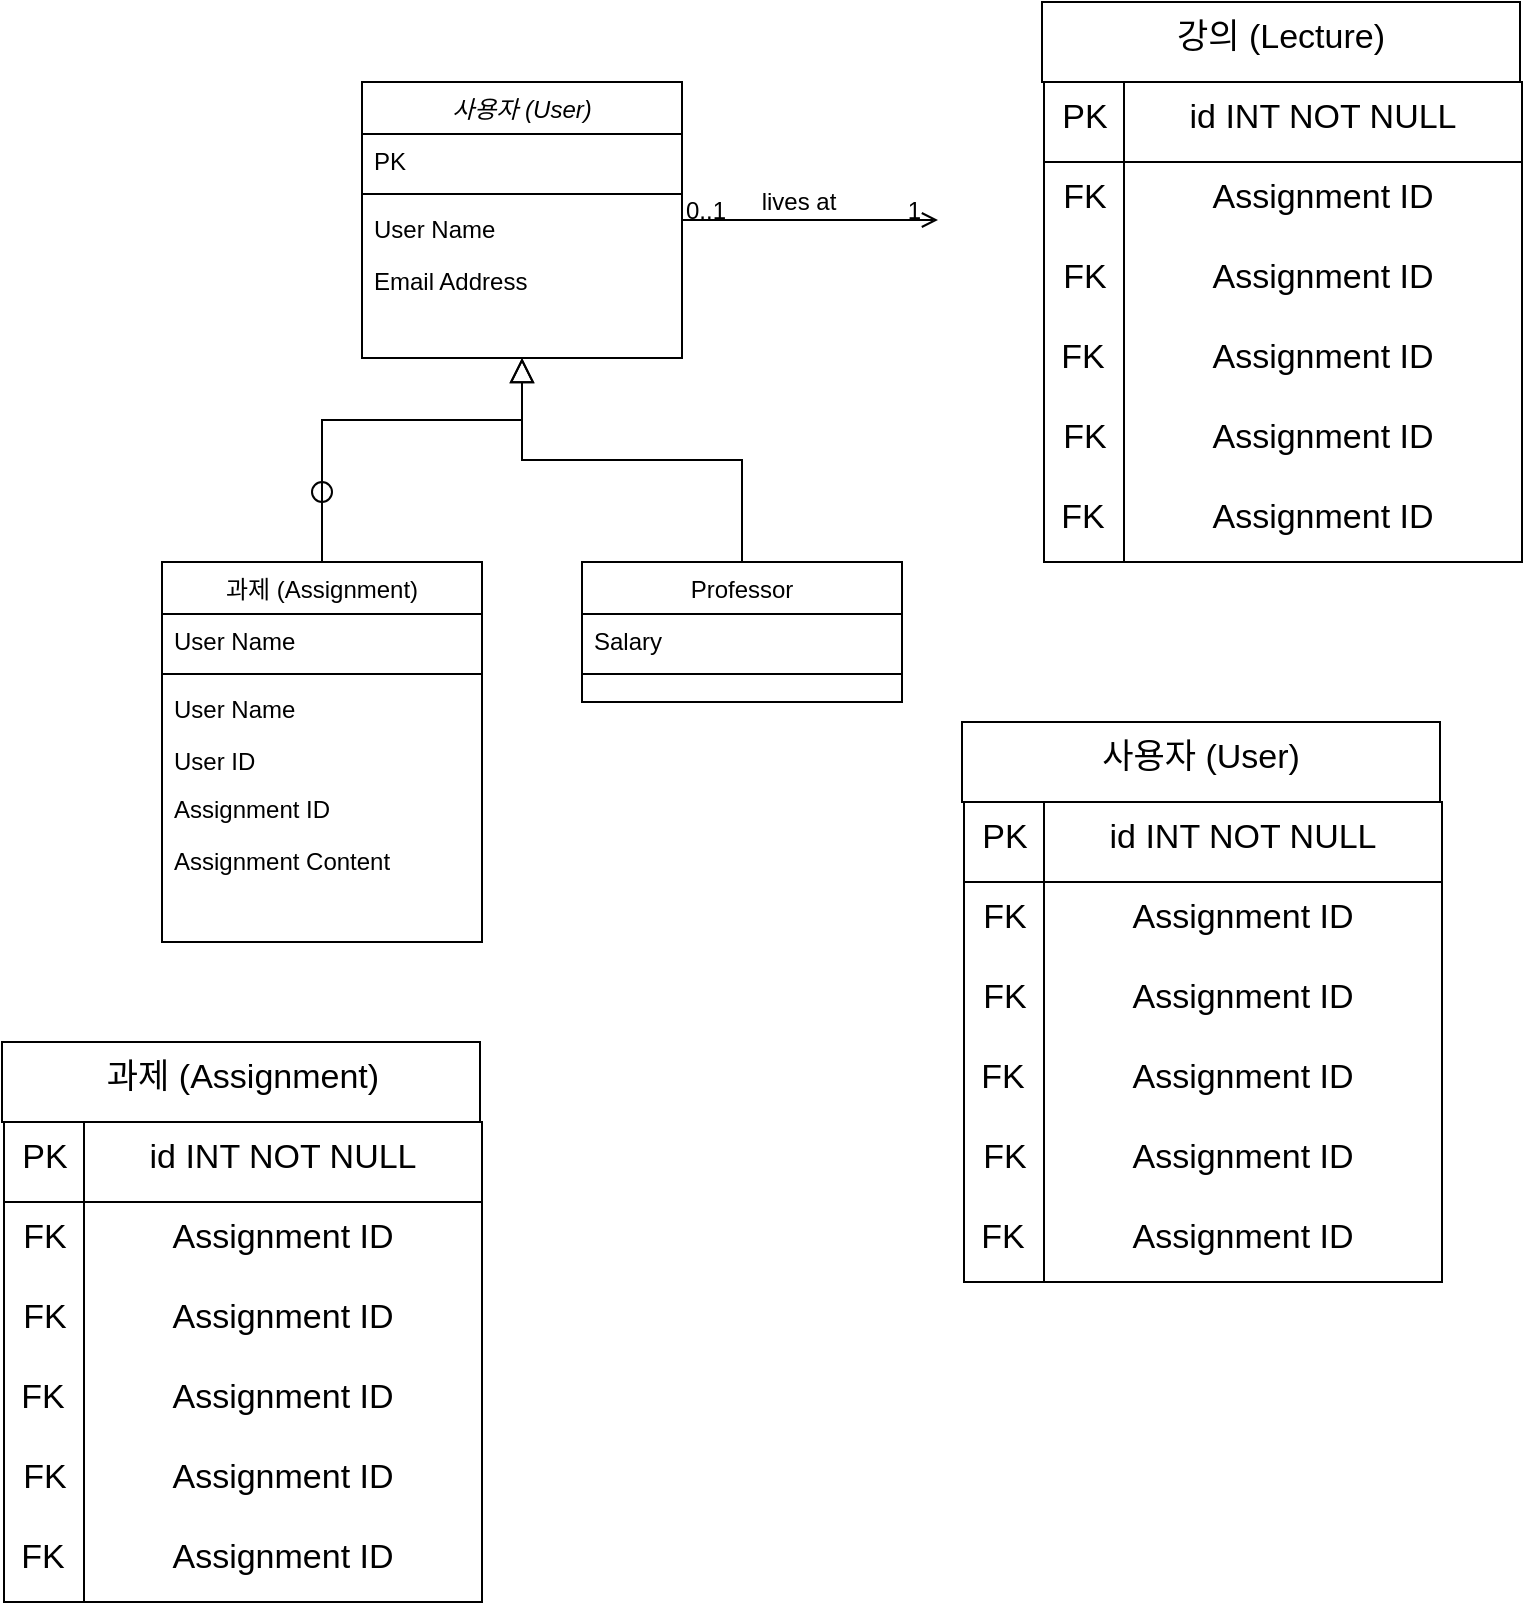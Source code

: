 <mxfile version="20.2.6" type="device"><diagram id="C5RBs43oDa-KdzZeNtuy" name="Page-1"><mxGraphModel dx="1038" dy="547" grid="1" gridSize="10" guides="1" tooltips="1" connect="1" arrows="1" fold="1" page="1" pageScale="1" pageWidth="827" pageHeight="1169" math="0" shadow="0"><root><mxCell id="WIyWlLk6GJQsqaUBKTNV-0"/><mxCell id="WIyWlLk6GJQsqaUBKTNV-1" parent="WIyWlLk6GJQsqaUBKTNV-0"/><mxCell id="zkfFHV4jXpPFQw0GAbJ--0" value="사용자 (User)" style="swimlane;fontStyle=2;align=center;verticalAlign=top;childLayout=stackLayout;horizontal=1;startSize=26;horizontalStack=0;resizeParent=1;resizeLast=0;collapsible=1;marginBottom=0;rounded=0;shadow=0;strokeWidth=1;" parent="WIyWlLk6GJQsqaUBKTNV-1" vertex="1"><mxGeometry x="220" y="120" width="160" height="138" as="geometry"><mxRectangle x="230" y="140" width="160" height="26" as="alternateBounds"/></mxGeometry></mxCell><mxCell id="zkfFHV4jXpPFQw0GAbJ--1" value="PK" style="text;align=left;verticalAlign=top;spacingLeft=4;spacingRight=4;overflow=hidden;rotatable=0;points=[[0,0.5],[1,0.5]];portConstraint=eastwest;" parent="zkfFHV4jXpPFQw0GAbJ--0" vertex="1"><mxGeometry y="26" width="160" height="26" as="geometry"/></mxCell><mxCell id="CTh-umBBTsBGGbRNy4oR-5" value="" style="line;html=1;strokeWidth=1;align=left;verticalAlign=middle;spacingTop=-1;spacingLeft=3;spacingRight=3;rotatable=0;labelPosition=right;points=[];portConstraint=eastwest;" vertex="1" parent="zkfFHV4jXpPFQw0GAbJ--0"><mxGeometry y="52" width="160" height="8" as="geometry"/></mxCell><mxCell id="zkfFHV4jXpPFQw0GAbJ--3" value="User Name" style="text;align=left;verticalAlign=top;spacingLeft=4;spacingRight=4;overflow=hidden;rotatable=0;points=[[0,0.5],[1,0.5]];portConstraint=eastwest;rounded=0;shadow=0;html=0;" parent="zkfFHV4jXpPFQw0GAbJ--0" vertex="1"><mxGeometry y="60" width="160" height="26" as="geometry"/></mxCell><mxCell id="CTh-umBBTsBGGbRNy4oR-6" value="Email Address" style="text;align=left;verticalAlign=top;spacingLeft=4;spacingRight=4;overflow=hidden;rotatable=0;points=[[0,0.5],[1,0.5]];portConstraint=eastwest;rounded=0;shadow=0;html=0;" vertex="1" parent="zkfFHV4jXpPFQw0GAbJ--0"><mxGeometry y="86" width="160" height="26" as="geometry"/></mxCell><mxCell id="zkfFHV4jXpPFQw0GAbJ--6" value="과제 (Assignment)" style="swimlane;fontStyle=0;align=center;verticalAlign=top;childLayout=stackLayout;horizontal=1;startSize=26;horizontalStack=0;resizeParent=1;resizeLast=0;collapsible=1;marginBottom=0;rounded=0;shadow=0;strokeWidth=1;" parent="WIyWlLk6GJQsqaUBKTNV-1" vertex="1"><mxGeometry x="120" y="360" width="160" height="190" as="geometry"><mxRectangle x="130" y="380" width="160" height="26" as="alternateBounds"/></mxGeometry></mxCell><mxCell id="zkfFHV4jXpPFQw0GAbJ--7" value="User Name" style="text;align=left;verticalAlign=top;spacingLeft=4;spacingRight=4;overflow=hidden;rotatable=0;points=[[0,0.5],[1,0.5]];portConstraint=eastwest;" parent="zkfFHV4jXpPFQw0GAbJ--6" vertex="1"><mxGeometry y="26" width="160" height="26" as="geometry"/></mxCell><mxCell id="CTh-umBBTsBGGbRNy4oR-3" value="" style="line;html=1;strokeWidth=1;align=left;verticalAlign=middle;spacingTop=-1;spacingLeft=3;spacingRight=3;rotatable=0;labelPosition=right;points=[];portConstraint=eastwest;" vertex="1" parent="zkfFHV4jXpPFQw0GAbJ--6"><mxGeometry y="52" width="160" height="8" as="geometry"/></mxCell><mxCell id="CTh-umBBTsBGGbRNy4oR-4" value="User Name" style="text;align=left;verticalAlign=top;spacingLeft=4;spacingRight=4;overflow=hidden;rotatable=0;points=[[0,0.5],[1,0.5]];portConstraint=eastwest;" vertex="1" parent="zkfFHV4jXpPFQw0GAbJ--6"><mxGeometry y="60" width="160" height="26" as="geometry"/></mxCell><mxCell id="zkfFHV4jXpPFQw0GAbJ--8" value="User ID&#10;" style="text;align=left;verticalAlign=top;spacingLeft=4;spacingRight=4;overflow=hidden;rotatable=0;points=[[0,0.5],[1,0.5]];portConstraint=eastwest;rounded=0;shadow=0;html=0;" parent="zkfFHV4jXpPFQw0GAbJ--6" vertex="1"><mxGeometry y="86" width="160" height="24" as="geometry"/></mxCell><mxCell id="CTh-umBBTsBGGbRNy4oR-0" value="Assignment ID" style="text;align=left;verticalAlign=top;spacingLeft=4;spacingRight=4;overflow=hidden;rotatable=0;points=[[0,0.5],[1,0.5]];portConstraint=eastwest;rounded=0;shadow=0;html=0;" vertex="1" parent="zkfFHV4jXpPFQw0GAbJ--6"><mxGeometry y="110" width="160" height="26" as="geometry"/></mxCell><mxCell id="CTh-umBBTsBGGbRNy4oR-1" value="Assignment Content" style="text;align=left;verticalAlign=top;spacingLeft=4;spacingRight=4;overflow=hidden;rotatable=0;points=[[0,0.5],[1,0.5]];portConstraint=eastwest;rounded=0;shadow=0;html=0;" vertex="1" parent="zkfFHV4jXpPFQw0GAbJ--6"><mxGeometry y="136" width="160" height="30" as="geometry"/></mxCell><mxCell id="zkfFHV4jXpPFQw0GAbJ--12" value="" style="endArrow=block;endSize=10;endFill=0;shadow=0;strokeWidth=1;rounded=0;edgeStyle=elbowEdgeStyle;elbow=vertical;startArrow=none;" parent="WIyWlLk6GJQsqaUBKTNV-1" source="CTh-umBBTsBGGbRNy4oR-12" target="zkfFHV4jXpPFQw0GAbJ--0" edge="1"><mxGeometry width="160" relative="1" as="geometry"><mxPoint x="200" y="203" as="sourcePoint"/><mxPoint x="200" y="203" as="targetPoint"/></mxGeometry></mxCell><mxCell id="zkfFHV4jXpPFQw0GAbJ--13" value="Professor" style="swimlane;fontStyle=0;align=center;verticalAlign=top;childLayout=stackLayout;horizontal=1;startSize=26;horizontalStack=0;resizeParent=1;resizeLast=0;collapsible=1;marginBottom=0;rounded=0;shadow=0;strokeWidth=1;" parent="WIyWlLk6GJQsqaUBKTNV-1" vertex="1"><mxGeometry x="330" y="360" width="160" height="70" as="geometry"><mxRectangle x="340" y="380" width="170" height="26" as="alternateBounds"/></mxGeometry></mxCell><mxCell id="zkfFHV4jXpPFQw0GAbJ--14" value="Salary" style="text;align=left;verticalAlign=top;spacingLeft=4;spacingRight=4;overflow=hidden;rotatable=0;points=[[0,0.5],[1,0.5]];portConstraint=eastwest;" parent="zkfFHV4jXpPFQw0GAbJ--13" vertex="1"><mxGeometry y="26" width="160" height="26" as="geometry"/></mxCell><mxCell id="zkfFHV4jXpPFQw0GAbJ--15" value="" style="line;html=1;strokeWidth=1;align=left;verticalAlign=middle;spacingTop=-1;spacingLeft=3;spacingRight=3;rotatable=0;labelPosition=right;points=[];portConstraint=eastwest;" parent="zkfFHV4jXpPFQw0GAbJ--13" vertex="1"><mxGeometry y="52" width="160" height="8" as="geometry"/></mxCell><mxCell id="zkfFHV4jXpPFQw0GAbJ--16" value="" style="endArrow=block;endSize=10;endFill=0;shadow=0;strokeWidth=1;rounded=0;edgeStyle=elbowEdgeStyle;elbow=vertical;" parent="WIyWlLk6GJQsqaUBKTNV-1" source="zkfFHV4jXpPFQw0GAbJ--13" target="zkfFHV4jXpPFQw0GAbJ--0" edge="1"><mxGeometry width="160" relative="1" as="geometry"><mxPoint x="210" y="373" as="sourcePoint"/><mxPoint x="310" y="271" as="targetPoint"/></mxGeometry></mxCell><mxCell id="zkfFHV4jXpPFQw0GAbJ--26" value="" style="endArrow=open;shadow=0;strokeWidth=1;rounded=0;endFill=1;edgeStyle=elbowEdgeStyle;elbow=vertical;" parent="WIyWlLk6GJQsqaUBKTNV-1" source="zkfFHV4jXpPFQw0GAbJ--0" edge="1"><mxGeometry x="0.5" y="41" relative="1" as="geometry"><mxPoint x="380" y="192" as="sourcePoint"/><mxPoint x="508" y="189" as="targetPoint"/><mxPoint x="-40" y="32" as="offset"/></mxGeometry></mxCell><mxCell id="zkfFHV4jXpPFQw0GAbJ--27" value="0..1" style="resizable=0;align=left;verticalAlign=bottom;labelBackgroundColor=none;fontSize=12;" parent="zkfFHV4jXpPFQw0GAbJ--26" connectable="0" vertex="1"><mxGeometry x="-1" relative="1" as="geometry"><mxPoint y="4" as="offset"/></mxGeometry></mxCell><mxCell id="zkfFHV4jXpPFQw0GAbJ--28" value="1" style="resizable=0;align=right;verticalAlign=bottom;labelBackgroundColor=none;fontSize=12;" parent="zkfFHV4jXpPFQw0GAbJ--26" connectable="0" vertex="1"><mxGeometry x="1" relative="1" as="geometry"><mxPoint x="-7" y="4" as="offset"/></mxGeometry></mxCell><mxCell id="zkfFHV4jXpPFQw0GAbJ--29" value="lives at" style="text;html=1;resizable=0;points=[];;align=center;verticalAlign=middle;labelBackgroundColor=none;rounded=0;shadow=0;strokeWidth=1;fontSize=12;" parent="zkfFHV4jXpPFQw0GAbJ--26" vertex="1" connectable="0"><mxGeometry x="0.5" y="49" relative="1" as="geometry"><mxPoint x="-38" y="40" as="offset"/></mxGeometry></mxCell><mxCell id="CTh-umBBTsBGGbRNy4oR-12" value="" style="shape=lineEllipse;line=vertical;perimeter=ellipsePerimeter;whiteSpace=wrap;html=1;backgroundOutline=1;strokeColor=#000000;fillColor=none;" vertex="1" parent="WIyWlLk6GJQsqaUBKTNV-1"><mxGeometry x="195" y="320" width="10" height="10" as="geometry"/></mxCell><mxCell id="CTh-umBBTsBGGbRNy4oR-13" value="" style="endArrow=none;endSize=10;endFill=0;shadow=0;strokeWidth=1;rounded=0;edgeStyle=elbowEdgeStyle;elbow=vertical;" edge="1" parent="WIyWlLk6GJQsqaUBKTNV-1" source="zkfFHV4jXpPFQw0GAbJ--6" target="CTh-umBBTsBGGbRNy4oR-12"><mxGeometry width="160" relative="1" as="geometry"><mxPoint x="200" y="360" as="sourcePoint"/><mxPoint x="300" y="258" as="targetPoint"/></mxGeometry></mxCell><mxCell id="CTh-umBBTsBGGbRNy4oR-32" value="&lt;span style=&quot;color: rgba(0, 0, 0, 0); font-family: monospace; font-size: 0px; text-align: start;&quot;&gt;%3CmxGraphModel%3E%3Croot%3E%3CmxCell%20id%3D%220%22%2F%3E%3CmxCell%20id%3D%221%22%20parent%3D%220%22%2F%3E%3CmxCell%20id%3D%222%22%20value%3D%22Assignment%20ID%22%20style%3D%22text%3Balign%3Dcenter%3BverticalAlign%3Dtop%3BspacingLeft%3D4%3BspacingRight%3D4%3Boverflow%3Dhidden%3Brotatable%3D0%3Bpoints%3D%5B%5B0%2C0.5%5D%2C%5B1%2C0.5%5D%5D%3BportConstraint%3Deastwest%3Brounded%3D0%3Bshadow%3D0%3Bhtml%3D0%3BfontSize%3D17%3B%22%20vertex%3D%221%22%20parent%3D%221%22%3E%3CmxGeometry%20x%3D%22440%22%20y%3D%22480%22%20width%3D%22190%22%20height%3D%2240%22%20as%3D%22geometry%22%2F%3E%3C%2FmxCell%3E%3C%2Froot%3E%3C%2FmxGraphModel%3E&lt;/span&gt;" style="shape=internalStorage;whiteSpace=wrap;html=1;backgroundOutline=1;strokeColor=#000000;fillColor=none;dx=40;dy=40;" vertex="1" parent="WIyWlLk6GJQsqaUBKTNV-1"><mxGeometry x="561" y="120" width="239" height="240" as="geometry"/></mxCell><mxCell id="CTh-umBBTsBGGbRNy4oR-33" value="id INT NOT NULL" style="text;align=center;verticalAlign=top;spacingLeft=4;spacingRight=4;overflow=hidden;rotatable=0;points=[[0,0.5],[1,0.5]];portConstraint=eastwest;rounded=0;shadow=0;html=0;fontSize=17;" vertex="1" parent="WIyWlLk6GJQsqaUBKTNV-1"><mxGeometry x="601" y="120" width="199" height="40" as="geometry"/></mxCell><mxCell id="CTh-umBBTsBGGbRNy4oR-34" value="Assignment ID" style="text;align=center;verticalAlign=top;spacingLeft=4;spacingRight=4;overflow=hidden;rotatable=0;points=[[0,0.5],[1,0.5]];portConstraint=eastwest;rounded=0;shadow=0;html=0;fontSize=17;" vertex="1" parent="WIyWlLk6GJQsqaUBKTNV-1"><mxGeometry x="601" y="160" width="199" height="40" as="geometry"/></mxCell><mxCell id="CTh-umBBTsBGGbRNy4oR-35" value="Assignment ID" style="text;align=center;verticalAlign=top;spacingLeft=4;spacingRight=4;overflow=hidden;rotatable=0;points=[[0,0.5],[1,0.5]];portConstraint=eastwest;rounded=0;shadow=0;html=0;fontSize=17;" vertex="1" parent="WIyWlLk6GJQsqaUBKTNV-1"><mxGeometry x="601" y="200" width="199" height="40" as="geometry"/></mxCell><mxCell id="CTh-umBBTsBGGbRNy4oR-36" value="Assignment ID" style="text;align=center;verticalAlign=top;spacingLeft=4;spacingRight=4;overflow=hidden;rotatable=0;points=[[0,0.5],[1,0.5]];portConstraint=eastwest;rounded=0;shadow=0;html=0;fontSize=17;" vertex="1" parent="WIyWlLk6GJQsqaUBKTNV-1"><mxGeometry x="601" y="240" width="199" height="40" as="geometry"/></mxCell><mxCell id="CTh-umBBTsBGGbRNy4oR-37" value="Assignment ID" style="text;align=center;verticalAlign=top;spacingLeft=4;spacingRight=4;overflow=hidden;rotatable=0;points=[[0,0.5],[1,0.5]];portConstraint=eastwest;rounded=0;shadow=0;html=0;fontSize=17;" vertex="1" parent="WIyWlLk6GJQsqaUBKTNV-1"><mxGeometry x="601" y="280" width="199" height="40" as="geometry"/></mxCell><mxCell id="CTh-umBBTsBGGbRNy4oR-38" value="Assignment ID" style="text;align=center;verticalAlign=top;spacingLeft=4;spacingRight=4;overflow=hidden;rotatable=0;points=[[0,0.5],[1,0.5]];portConstraint=eastwest;rounded=0;shadow=0;html=0;fontSize=17;" vertex="1" parent="WIyWlLk6GJQsqaUBKTNV-1"><mxGeometry x="601" y="320" width="199" height="40" as="geometry"/></mxCell><mxCell id="CTh-umBBTsBGGbRNy4oR-39" value="PK" style="text;align=center;verticalAlign=top;spacingLeft=4;spacingRight=4;overflow=hidden;rotatable=0;points=[[0,0.5],[1,0.5]];portConstraint=eastwest;rounded=0;shadow=0;html=0;fontSize=17;" vertex="1" parent="WIyWlLk6GJQsqaUBKTNV-1"><mxGeometry x="561" y="120" width="41" height="40" as="geometry"/></mxCell><mxCell id="CTh-umBBTsBGGbRNy4oR-40" value="FK" style="text;align=center;verticalAlign=top;spacingLeft=4;spacingRight=4;overflow=hidden;rotatable=0;points=[[0,0.5],[1,0.5]];portConstraint=eastwest;rounded=0;shadow=0;html=0;fontSize=17;" vertex="1" parent="WIyWlLk6GJQsqaUBKTNV-1"><mxGeometry x="561" y="160" width="41" height="40" as="geometry"/></mxCell><mxCell id="CTh-umBBTsBGGbRNy4oR-41" value="FK" style="text;align=center;verticalAlign=top;spacingLeft=4;spacingRight=4;overflow=hidden;rotatable=0;points=[[0,0.5],[1,0.5]];portConstraint=eastwest;rounded=0;shadow=0;html=0;fontSize=17;" vertex="1" parent="WIyWlLk6GJQsqaUBKTNV-1"><mxGeometry x="561" y="200" width="41" height="40" as="geometry"/></mxCell><mxCell id="CTh-umBBTsBGGbRNy4oR-42" value="FK" style="text;align=center;verticalAlign=top;spacingLeft=4;spacingRight=4;overflow=hidden;rotatable=0;points=[[0,0.5],[1,0.5]];portConstraint=eastwest;rounded=0;shadow=0;html=0;fontSize=17;" vertex="1" parent="WIyWlLk6GJQsqaUBKTNV-1"><mxGeometry x="560" y="240" width="41" height="40" as="geometry"/></mxCell><mxCell id="CTh-umBBTsBGGbRNy4oR-43" value="FK" style="text;align=center;verticalAlign=top;spacingLeft=4;spacingRight=4;overflow=hidden;rotatable=0;points=[[0,0.5],[1,0.5]];portConstraint=eastwest;rounded=0;shadow=0;html=0;fontSize=17;" vertex="1" parent="WIyWlLk6GJQsqaUBKTNV-1"><mxGeometry x="561" y="280" width="41" height="40" as="geometry"/></mxCell><mxCell id="CTh-umBBTsBGGbRNy4oR-44" value="FK" style="text;align=center;verticalAlign=top;spacingLeft=4;spacingRight=4;overflow=hidden;rotatable=0;points=[[0,0.5],[1,0.5]];portConstraint=eastwest;rounded=0;shadow=0;html=0;fontSize=17;" vertex="1" parent="WIyWlLk6GJQsqaUBKTNV-1"><mxGeometry x="560" y="320" width="41" height="40" as="geometry"/></mxCell><mxCell id="CTh-umBBTsBGGbRNy4oR-61" value="" style="rounded=0;whiteSpace=wrap;html=1;fontSize=17;strokeColor=#000000;fillColor=none;" vertex="1" parent="WIyWlLk6GJQsqaUBKTNV-1"><mxGeometry x="560" y="80" width="239" height="40" as="geometry"/></mxCell><mxCell id="CTh-umBBTsBGGbRNy4oR-62" value="&lt;span style=&quot;color: rgba(0, 0, 0, 0); font-family: monospace; font-size: 0px; text-align: start;&quot;&gt;%3CmxGraphModel%3E%3Croot%3E%3CmxCell%20id%3D%220%22%2F%3E%3CmxCell%20id%3D%221%22%20parent%3D%220%22%2F%3E%3CmxCell%20id%3D%222%22%20value%3D%22Assignment%20ID%22%20style%3D%22text%3Balign%3Dcenter%3BverticalAlign%3Dtop%3BspacingLeft%3D4%3BspacingRight%3D4%3Boverflow%3Dhidden%3Brotatable%3D0%3Bpoints%3D%5B%5B0%2C0.5%5D%2C%5B1%2C0.5%5D%5D%3BportConstraint%3Deastwest%3Brounded%3D0%3Bshadow%3D0%3Bhtml%3D0%3BfontSize%3D17%3B%22%20vertex%3D%221%22%20parent%3D%221%22%3E%3CmxGeometry%20x%3D%22440%22%20y%3D%22480%22%20width%3D%22190%22%20height%3D%2240%22%20as%3D%22geometry%22%2F%3E%3C%2FmxCell%3E%3C%2Froot%3E%3C%2FmxGraphModel%3E&lt;/span&gt;" style="shape=internalStorage;whiteSpace=wrap;html=1;backgroundOutline=1;strokeColor=#000000;fillColor=none;dx=40;dy=40;" vertex="1" parent="WIyWlLk6GJQsqaUBKTNV-1"><mxGeometry x="521" y="480" width="239" height="240" as="geometry"/></mxCell><mxCell id="CTh-umBBTsBGGbRNy4oR-63" value="id INT NOT NULL" style="text;align=center;verticalAlign=top;spacingLeft=4;spacingRight=4;overflow=hidden;rotatable=0;points=[[0,0.5],[1,0.5]];portConstraint=eastwest;rounded=0;shadow=0;html=0;fontSize=17;" vertex="1" parent="WIyWlLk6GJQsqaUBKTNV-1"><mxGeometry x="561" y="480" width="199" height="40" as="geometry"/></mxCell><mxCell id="CTh-umBBTsBGGbRNy4oR-64" value="Assignment ID" style="text;align=center;verticalAlign=top;spacingLeft=4;spacingRight=4;overflow=hidden;rotatable=0;points=[[0,0.5],[1,0.5]];portConstraint=eastwest;rounded=0;shadow=0;html=0;fontSize=17;" vertex="1" parent="WIyWlLk6GJQsqaUBKTNV-1"><mxGeometry x="561" y="520" width="199" height="40" as="geometry"/></mxCell><mxCell id="CTh-umBBTsBGGbRNy4oR-65" value="Assignment ID" style="text;align=center;verticalAlign=top;spacingLeft=4;spacingRight=4;overflow=hidden;rotatable=0;points=[[0,0.5],[1,0.5]];portConstraint=eastwest;rounded=0;shadow=0;html=0;fontSize=17;" vertex="1" parent="WIyWlLk6GJQsqaUBKTNV-1"><mxGeometry x="561" y="560" width="199" height="40" as="geometry"/></mxCell><mxCell id="CTh-umBBTsBGGbRNy4oR-66" value="Assignment ID" style="text;align=center;verticalAlign=top;spacingLeft=4;spacingRight=4;overflow=hidden;rotatable=0;points=[[0,0.5],[1,0.5]];portConstraint=eastwest;rounded=0;shadow=0;html=0;fontSize=17;" vertex="1" parent="WIyWlLk6GJQsqaUBKTNV-1"><mxGeometry x="561" y="600" width="199" height="40" as="geometry"/></mxCell><mxCell id="CTh-umBBTsBGGbRNy4oR-67" value="Assignment ID" style="text;align=center;verticalAlign=top;spacingLeft=4;spacingRight=4;overflow=hidden;rotatable=0;points=[[0,0.5],[1,0.5]];portConstraint=eastwest;rounded=0;shadow=0;html=0;fontSize=17;" vertex="1" parent="WIyWlLk6GJQsqaUBKTNV-1"><mxGeometry x="561" y="640" width="199" height="40" as="geometry"/></mxCell><mxCell id="CTh-umBBTsBGGbRNy4oR-68" value="Assignment ID" style="text;align=center;verticalAlign=top;spacingLeft=4;spacingRight=4;overflow=hidden;rotatable=0;points=[[0,0.5],[1,0.5]];portConstraint=eastwest;rounded=0;shadow=0;html=0;fontSize=17;" vertex="1" parent="WIyWlLk6GJQsqaUBKTNV-1"><mxGeometry x="561" y="680" width="199" height="40" as="geometry"/></mxCell><mxCell id="CTh-umBBTsBGGbRNy4oR-69" value="PK" style="text;align=center;verticalAlign=top;spacingLeft=4;spacingRight=4;overflow=hidden;rotatable=0;points=[[0,0.5],[1,0.5]];portConstraint=eastwest;rounded=0;shadow=0;html=0;fontSize=17;" vertex="1" parent="WIyWlLk6GJQsqaUBKTNV-1"><mxGeometry x="521" y="480" width="41" height="40" as="geometry"/></mxCell><mxCell id="CTh-umBBTsBGGbRNy4oR-70" value="FK" style="text;align=center;verticalAlign=top;spacingLeft=4;spacingRight=4;overflow=hidden;rotatable=0;points=[[0,0.5],[1,0.5]];portConstraint=eastwest;rounded=0;shadow=0;html=0;fontSize=17;" vertex="1" parent="WIyWlLk6GJQsqaUBKTNV-1"><mxGeometry x="521" y="520" width="41" height="40" as="geometry"/></mxCell><mxCell id="CTh-umBBTsBGGbRNy4oR-71" value="FK" style="text;align=center;verticalAlign=top;spacingLeft=4;spacingRight=4;overflow=hidden;rotatable=0;points=[[0,0.5],[1,0.5]];portConstraint=eastwest;rounded=0;shadow=0;html=0;fontSize=17;" vertex="1" parent="WIyWlLk6GJQsqaUBKTNV-1"><mxGeometry x="521" y="560" width="41" height="40" as="geometry"/></mxCell><mxCell id="CTh-umBBTsBGGbRNy4oR-72" value="FK" style="text;align=center;verticalAlign=top;spacingLeft=4;spacingRight=4;overflow=hidden;rotatable=0;points=[[0,0.5],[1,0.5]];portConstraint=eastwest;rounded=0;shadow=0;html=0;fontSize=17;" vertex="1" parent="WIyWlLk6GJQsqaUBKTNV-1"><mxGeometry x="520" y="600" width="41" height="40" as="geometry"/></mxCell><mxCell id="CTh-umBBTsBGGbRNy4oR-73" value="FK" style="text;align=center;verticalAlign=top;spacingLeft=4;spacingRight=4;overflow=hidden;rotatable=0;points=[[0,0.5],[1,0.5]];portConstraint=eastwest;rounded=0;shadow=0;html=0;fontSize=17;" vertex="1" parent="WIyWlLk6GJQsqaUBKTNV-1"><mxGeometry x="521" y="640" width="41" height="40" as="geometry"/></mxCell><mxCell id="CTh-umBBTsBGGbRNy4oR-74" value="FK" style="text;align=center;verticalAlign=top;spacingLeft=4;spacingRight=4;overflow=hidden;rotatable=0;points=[[0,0.5],[1,0.5]];portConstraint=eastwest;rounded=0;shadow=0;html=0;fontSize=17;" vertex="1" parent="WIyWlLk6GJQsqaUBKTNV-1"><mxGeometry x="520" y="680" width="41" height="40" as="geometry"/></mxCell><mxCell id="CTh-umBBTsBGGbRNy4oR-75" value="" style="rounded=0;whiteSpace=wrap;html=1;fontSize=17;strokeColor=#000000;fillColor=none;" vertex="1" parent="WIyWlLk6GJQsqaUBKTNV-1"><mxGeometry x="520" y="440" width="239" height="40" as="geometry"/></mxCell><mxCell id="CTh-umBBTsBGGbRNy4oR-76" value="&lt;span style=&quot;color: rgba(0, 0, 0, 0); font-family: monospace; font-size: 0px; text-align: start;&quot;&gt;%3CmxGraphModel%3E%3Croot%3E%3CmxCell%20id%3D%220%22%2F%3E%3CmxCell%20id%3D%221%22%20parent%3D%220%22%2F%3E%3CmxCell%20id%3D%222%22%20value%3D%22Assignment%20ID%22%20style%3D%22text%3Balign%3Dcenter%3BverticalAlign%3Dtop%3BspacingLeft%3D4%3BspacingRight%3D4%3Boverflow%3Dhidden%3Brotatable%3D0%3Bpoints%3D%5B%5B0%2C0.5%5D%2C%5B1%2C0.5%5D%5D%3BportConstraint%3Deastwest%3Brounded%3D0%3Bshadow%3D0%3Bhtml%3D0%3BfontSize%3D17%3B%22%20vertex%3D%221%22%20parent%3D%221%22%3E%3CmxGeometry%20x%3D%22440%22%20y%3D%22480%22%20width%3D%22190%22%20height%3D%2240%22%20as%3D%22geometry%22%2F%3E%3C%2FmxCell%3E%3C%2Froot%3E%3C%2FmxGraphModel%3E&lt;/span&gt;" style="shape=internalStorage;whiteSpace=wrap;html=1;backgroundOutline=1;strokeColor=#000000;fillColor=none;dx=40;dy=40;" vertex="1" parent="WIyWlLk6GJQsqaUBKTNV-1"><mxGeometry x="41" y="640" width="239" height="240" as="geometry"/></mxCell><mxCell id="CTh-umBBTsBGGbRNy4oR-77" value="id INT NOT NULL" style="text;align=center;verticalAlign=top;spacingLeft=4;spacingRight=4;overflow=hidden;rotatable=0;points=[[0,0.5],[1,0.5]];portConstraint=eastwest;rounded=0;shadow=0;html=0;fontSize=17;" vertex="1" parent="WIyWlLk6GJQsqaUBKTNV-1"><mxGeometry x="81" y="640" width="199" height="40" as="geometry"/></mxCell><mxCell id="CTh-umBBTsBGGbRNy4oR-78" value="Assignment ID" style="text;align=center;verticalAlign=top;spacingLeft=4;spacingRight=4;overflow=hidden;rotatable=0;points=[[0,0.5],[1,0.5]];portConstraint=eastwest;rounded=0;shadow=0;html=0;fontSize=17;" vertex="1" parent="WIyWlLk6GJQsqaUBKTNV-1"><mxGeometry x="81" y="680" width="199" height="40" as="geometry"/></mxCell><mxCell id="CTh-umBBTsBGGbRNy4oR-79" value="Assignment ID" style="text;align=center;verticalAlign=top;spacingLeft=4;spacingRight=4;overflow=hidden;rotatable=0;points=[[0,0.5],[1,0.5]];portConstraint=eastwest;rounded=0;shadow=0;html=0;fontSize=17;" vertex="1" parent="WIyWlLk6GJQsqaUBKTNV-1"><mxGeometry x="81" y="720" width="199" height="40" as="geometry"/></mxCell><mxCell id="CTh-umBBTsBGGbRNy4oR-80" value="Assignment ID" style="text;align=center;verticalAlign=top;spacingLeft=4;spacingRight=4;overflow=hidden;rotatable=0;points=[[0,0.5],[1,0.5]];portConstraint=eastwest;rounded=0;shadow=0;html=0;fontSize=17;" vertex="1" parent="WIyWlLk6GJQsqaUBKTNV-1"><mxGeometry x="81" y="760" width="199" height="40" as="geometry"/></mxCell><mxCell id="CTh-umBBTsBGGbRNy4oR-81" value="Assignment ID" style="text;align=center;verticalAlign=top;spacingLeft=4;spacingRight=4;overflow=hidden;rotatable=0;points=[[0,0.5],[1,0.5]];portConstraint=eastwest;rounded=0;shadow=0;html=0;fontSize=17;" vertex="1" parent="WIyWlLk6GJQsqaUBKTNV-1"><mxGeometry x="81" y="800" width="199" height="40" as="geometry"/></mxCell><mxCell id="CTh-umBBTsBGGbRNy4oR-82" value="Assignment ID" style="text;align=center;verticalAlign=top;spacingLeft=4;spacingRight=4;overflow=hidden;rotatable=0;points=[[0,0.5],[1,0.5]];portConstraint=eastwest;rounded=0;shadow=0;html=0;fontSize=17;" vertex="1" parent="WIyWlLk6GJQsqaUBKTNV-1"><mxGeometry x="81" y="840" width="199" height="40" as="geometry"/></mxCell><mxCell id="CTh-umBBTsBGGbRNy4oR-83" value="PK" style="text;align=center;verticalAlign=top;spacingLeft=4;spacingRight=4;overflow=hidden;rotatable=0;points=[[0,0.5],[1,0.5]];portConstraint=eastwest;rounded=0;shadow=0;html=0;fontSize=17;" vertex="1" parent="WIyWlLk6GJQsqaUBKTNV-1"><mxGeometry x="41" y="640" width="41" height="40" as="geometry"/></mxCell><mxCell id="CTh-umBBTsBGGbRNy4oR-84" value="FK" style="text;align=center;verticalAlign=top;spacingLeft=4;spacingRight=4;overflow=hidden;rotatable=0;points=[[0,0.5],[1,0.5]];portConstraint=eastwest;rounded=0;shadow=0;html=0;fontSize=17;" vertex="1" parent="WIyWlLk6GJQsqaUBKTNV-1"><mxGeometry x="41" y="680" width="41" height="40" as="geometry"/></mxCell><mxCell id="CTh-umBBTsBGGbRNy4oR-85" value="FK" style="text;align=center;verticalAlign=top;spacingLeft=4;spacingRight=4;overflow=hidden;rotatable=0;points=[[0,0.5],[1,0.5]];portConstraint=eastwest;rounded=0;shadow=0;html=0;fontSize=17;" vertex="1" parent="WIyWlLk6GJQsqaUBKTNV-1"><mxGeometry x="41" y="720" width="41" height="40" as="geometry"/></mxCell><mxCell id="CTh-umBBTsBGGbRNy4oR-86" value="FK" style="text;align=center;verticalAlign=top;spacingLeft=4;spacingRight=4;overflow=hidden;rotatable=0;points=[[0,0.5],[1,0.5]];portConstraint=eastwest;rounded=0;shadow=0;html=0;fontSize=17;" vertex="1" parent="WIyWlLk6GJQsqaUBKTNV-1"><mxGeometry x="40" y="760" width="41" height="40" as="geometry"/></mxCell><mxCell id="CTh-umBBTsBGGbRNy4oR-87" value="FK" style="text;align=center;verticalAlign=top;spacingLeft=4;spacingRight=4;overflow=hidden;rotatable=0;points=[[0,0.5],[1,0.5]];portConstraint=eastwest;rounded=0;shadow=0;html=0;fontSize=17;" vertex="1" parent="WIyWlLk6GJQsqaUBKTNV-1"><mxGeometry x="41" y="800" width="41" height="40" as="geometry"/></mxCell><mxCell id="CTh-umBBTsBGGbRNy4oR-88" value="FK" style="text;align=center;verticalAlign=top;spacingLeft=4;spacingRight=4;overflow=hidden;rotatable=0;points=[[0,0.5],[1,0.5]];portConstraint=eastwest;rounded=0;shadow=0;html=0;fontSize=17;" vertex="1" parent="WIyWlLk6GJQsqaUBKTNV-1"><mxGeometry x="40" y="840" width="41" height="40" as="geometry"/></mxCell><mxCell id="CTh-umBBTsBGGbRNy4oR-89" value="" style="rounded=0;whiteSpace=wrap;html=1;fontSize=17;strokeColor=#000000;fillColor=none;" vertex="1" parent="WIyWlLk6GJQsqaUBKTNV-1"><mxGeometry x="40" y="600" width="239" height="40" as="geometry"/></mxCell><mxCell id="CTh-umBBTsBGGbRNy4oR-90" value="과제 (Assignment)" style="text;align=center;verticalAlign=top;spacingLeft=4;spacingRight=4;overflow=hidden;rotatable=0;points=[[0,0.5],[1,0.5]];portConstraint=eastwest;rounded=0;shadow=0;html=0;fontSize=17;" vertex="1" parent="WIyWlLk6GJQsqaUBKTNV-1"><mxGeometry x="41" y="600" width="239" height="40" as="geometry"/></mxCell><mxCell id="CTh-umBBTsBGGbRNy4oR-91" value="사용자 (User)" style="text;align=center;verticalAlign=top;spacingLeft=4;spacingRight=4;overflow=hidden;rotatable=0;points=[[0,0.5],[1,0.5]];portConstraint=eastwest;rounded=0;shadow=0;html=0;fontSize=17;" vertex="1" parent="WIyWlLk6GJQsqaUBKTNV-1"><mxGeometry x="520" y="440" width="239" height="40" as="geometry"/></mxCell><mxCell id="CTh-umBBTsBGGbRNy4oR-92" value="강의 (Lecture)" style="text;align=center;verticalAlign=top;spacingLeft=4;spacingRight=4;overflow=hidden;rotatable=0;points=[[0,0.5],[1,0.5]];portConstraint=eastwest;rounded=0;shadow=0;html=0;fontSize=17;" vertex="1" parent="WIyWlLk6GJQsqaUBKTNV-1"><mxGeometry x="560" y="80" width="239" height="40" as="geometry"/></mxCell></root></mxGraphModel></diagram></mxfile>